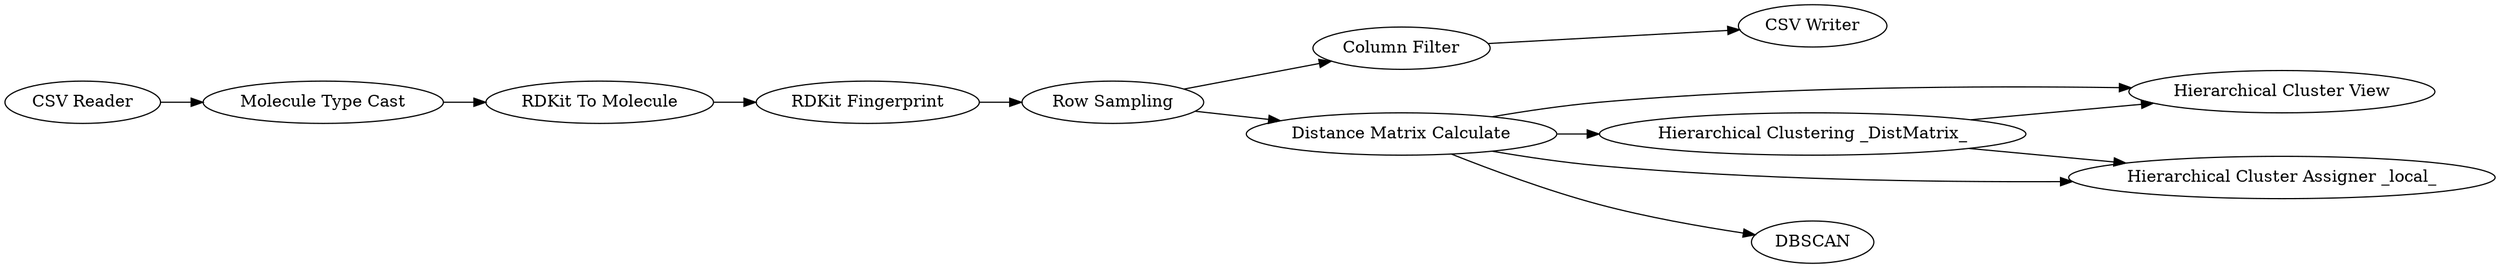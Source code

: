 digraph {
	"5772674052068092419_16" [label="Hierarchical Cluster View"]
	"5772674052068092419_12" [label="Hierarchical Cluster Assigner _local_"]
	"-6009833968142224732_2" [label="Molecule Type Cast"]
	"5772674052068092419_3" [label="RDKit Fingerprint"]
	"5772674052068092419_7" [label="Hierarchical Clustering _DistMatrix_"]
	"5772674052068092419_273" [label="Column Filter"]
	"-6009833968142224732_6" [label="RDKit To Molecule"]
	"5772674052068092419_15" [label="Row Sampling"]
	"5772674052068092419_14" [label=DBSCAN]
	"5772674052068092419_11" [label="Distance Matrix Calculate"]
	"5772674052068092419_272" [label="CSV Writer"]
	"-6009833968142224732_1" [label="CSV Reader"]
	"5772674052068092419_3" -> "5772674052068092419_15"
	"-6009833968142224732_2" -> "-6009833968142224732_6"
	"5772674052068092419_11" -> "5772674052068092419_16"
	"5772674052068092419_273" -> "5772674052068092419_272"
	"5772674052068092419_11" -> "5772674052068092419_12"
	"5772674052068092419_11" -> "5772674052068092419_7"
	"5772674052068092419_15" -> "5772674052068092419_11"
	"-6009833968142224732_1" -> "-6009833968142224732_2"
	"5772674052068092419_15" -> "5772674052068092419_273"
	"5772674052068092419_11" -> "5772674052068092419_14"
	"-6009833968142224732_6" -> "5772674052068092419_3"
	"5772674052068092419_7" -> "5772674052068092419_16"
	"5772674052068092419_7" -> "5772674052068092419_12"
	rankdir=LR
}
